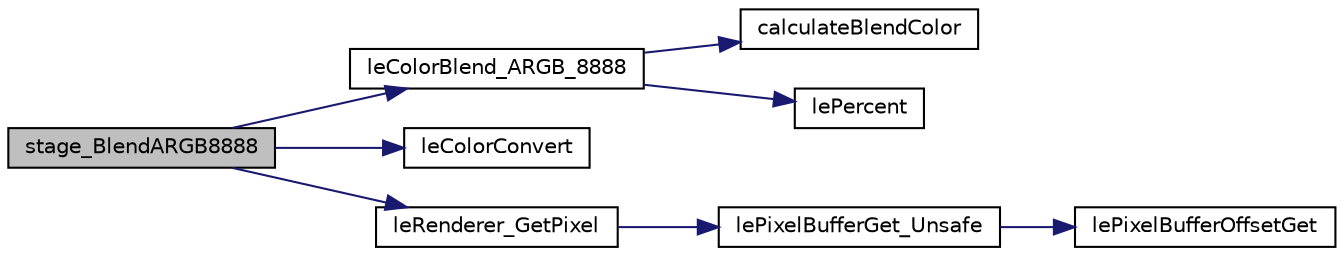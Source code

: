 digraph "stage_BlendARGB8888"
{
 // LATEX_PDF_SIZE
  edge [fontname="Helvetica",fontsize="10",labelfontname="Helvetica",labelfontsize="10"];
  node [fontname="Helvetica",fontsize="10",shape=record];
  rankdir="LR";
  Node1 [label="stage_BlendARGB8888",height=0.2,width=0.4,color="black", fillcolor="grey75", style="filled", fontcolor="black",tooltip=" "];
  Node1 -> Node2 [color="midnightblue",fontsize="10",style="solid",fontname="Helvetica"];
  Node2 [label="leColorBlend_ARGB_8888",height=0.2,width=0.4,color="black", fillcolor="white", style="filled",URL="$legato__color_8h.html#af80440ac62c3a61c24da0bcff39e634a",tooltip=" "];
  Node2 -> Node3 [color="midnightblue",fontsize="10",style="solid",fontname="Helvetica"];
  Node3 [label="calculateBlendColor",height=0.2,width=0.4,color="black", fillcolor="white", style="filled",URL="$legato__color__blend_8c.html#acc675bb84491e790558b8d0d464037db",tooltip=" "];
  Node2 -> Node4 [color="midnightblue",fontsize="10",style="solid",fontname="Helvetica"];
  Node4 [label="lePercent",height=0.2,width=0.4,color="black", fillcolor="white", style="filled",URL="$legato__math_8c.html#a30dd455230a479c1d82d47a22a6d175e",tooltip=" "];
  Node1 -> Node5 [color="midnightblue",fontsize="10",style="solid",fontname="Helvetica"];
  Node5 [label="leColorConvert",height=0.2,width=0.4,color="black", fillcolor="white", style="filled",URL="$legato__color_8h.html#a53c185c8a78fff8675a52086fed04f65",tooltip=" "];
  Node1 -> Node6 [color="midnightblue",fontsize="10",style="solid",fontname="Helvetica"];
  Node6 [label="leRenderer_GetPixel",height=0.2,width=0.4,color="black", fillcolor="white", style="filled",URL="$legato__draw_8c.html#a7f26c2ccb229d4d3d7484ba268c9a235",tooltip=" "];
  Node6 -> Node7 [color="midnightblue",fontsize="10",style="solid",fontname="Helvetica"];
  Node7 [label="lePixelBufferGet_Unsafe",height=0.2,width=0.4,color="black", fillcolor="white", style="filled",URL="$legato__pixelbuffer_8c.html#af63ae8ca48e5e5b0b38ada5f66575e41",tooltip=" "];
  Node7 -> Node8 [color="midnightblue",fontsize="10",style="solid",fontname="Helvetica"];
  Node8 [label="lePixelBufferOffsetGet",height=0.2,width=0.4,color="black", fillcolor="white", style="filled",URL="$legato__pixelbuffer_8c.html#aee34b79e6bf6c88062476f5e1e392c22",tooltip=" "];
}
